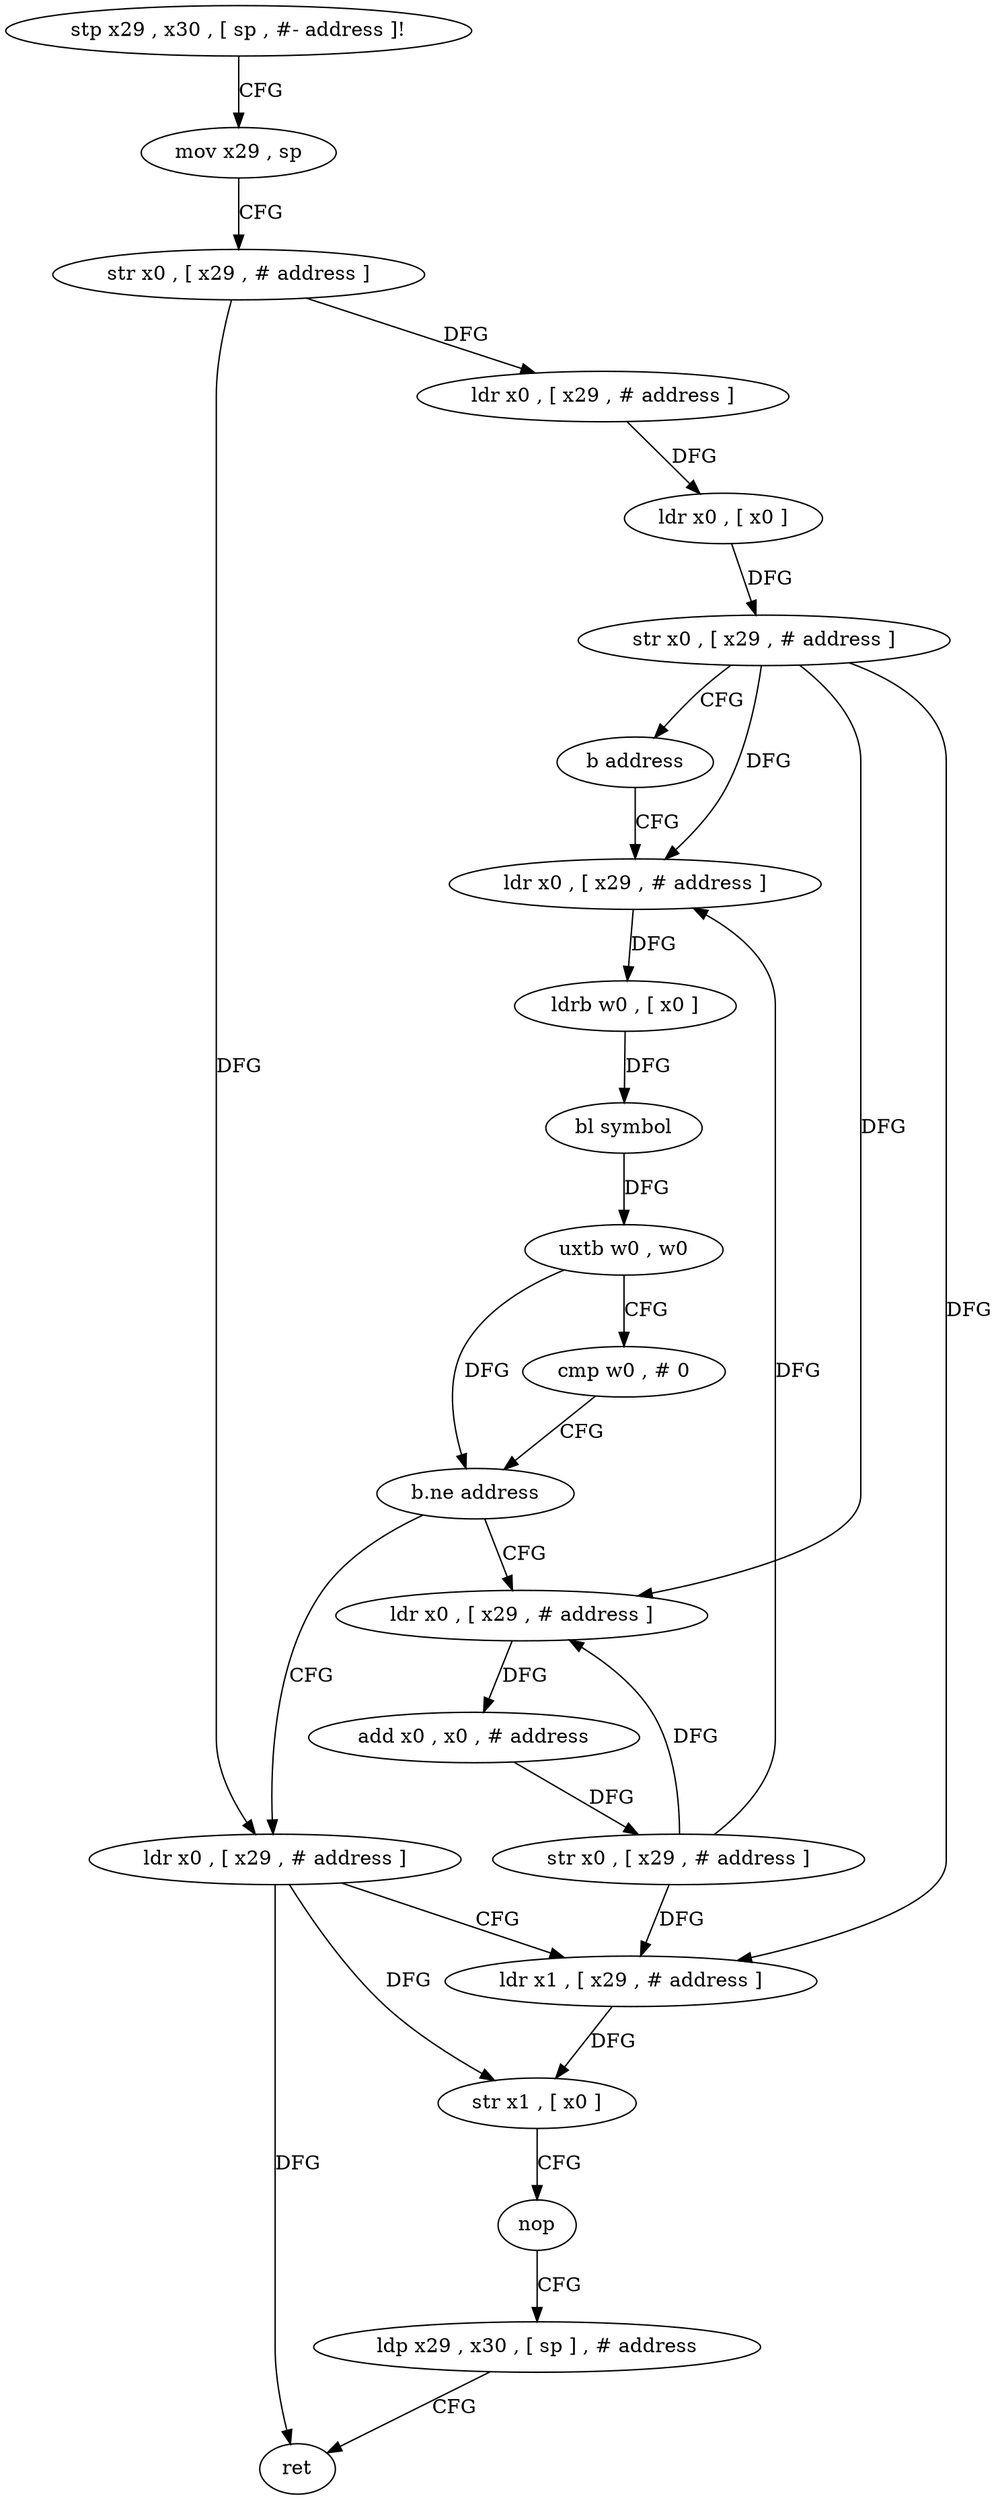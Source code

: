 digraph "func" {
"86600" [label = "stp x29 , x30 , [ sp , #- address ]!" ]
"86604" [label = "mov x29 , sp" ]
"86608" [label = "str x0 , [ x29 , # address ]" ]
"86612" [label = "ldr x0 , [ x29 , # address ]" ]
"86616" [label = "ldr x0 , [ x0 ]" ]
"86620" [label = "str x0 , [ x29 , # address ]" ]
"86624" [label = "b address" ]
"86640" [label = "ldr x0 , [ x29 , # address ]" ]
"86644" [label = "ldrb w0 , [ x0 ]" ]
"86648" [label = "bl symbol" ]
"86652" [label = "uxtb w0 , w0" ]
"86656" [label = "cmp w0 , # 0" ]
"86660" [label = "b.ne address" ]
"86628" [label = "ldr x0 , [ x29 , # address ]" ]
"86664" [label = "ldr x0 , [ x29 , # address ]" ]
"86632" [label = "add x0 , x0 , # address" ]
"86636" [label = "str x0 , [ x29 , # address ]" ]
"86668" [label = "ldr x1 , [ x29 , # address ]" ]
"86672" [label = "str x1 , [ x0 ]" ]
"86676" [label = "nop" ]
"86680" [label = "ldp x29 , x30 , [ sp ] , # address" ]
"86684" [label = "ret" ]
"86600" -> "86604" [ label = "CFG" ]
"86604" -> "86608" [ label = "CFG" ]
"86608" -> "86612" [ label = "DFG" ]
"86608" -> "86664" [ label = "DFG" ]
"86612" -> "86616" [ label = "DFG" ]
"86616" -> "86620" [ label = "DFG" ]
"86620" -> "86624" [ label = "CFG" ]
"86620" -> "86640" [ label = "DFG" ]
"86620" -> "86628" [ label = "DFG" ]
"86620" -> "86668" [ label = "DFG" ]
"86624" -> "86640" [ label = "CFG" ]
"86640" -> "86644" [ label = "DFG" ]
"86644" -> "86648" [ label = "DFG" ]
"86648" -> "86652" [ label = "DFG" ]
"86652" -> "86656" [ label = "CFG" ]
"86652" -> "86660" [ label = "DFG" ]
"86656" -> "86660" [ label = "CFG" ]
"86660" -> "86628" [ label = "CFG" ]
"86660" -> "86664" [ label = "CFG" ]
"86628" -> "86632" [ label = "DFG" ]
"86664" -> "86668" [ label = "CFG" ]
"86664" -> "86672" [ label = "DFG" ]
"86664" -> "86684" [ label = "DFG" ]
"86632" -> "86636" [ label = "DFG" ]
"86636" -> "86640" [ label = "DFG" ]
"86636" -> "86628" [ label = "DFG" ]
"86636" -> "86668" [ label = "DFG" ]
"86668" -> "86672" [ label = "DFG" ]
"86672" -> "86676" [ label = "CFG" ]
"86676" -> "86680" [ label = "CFG" ]
"86680" -> "86684" [ label = "CFG" ]
}
